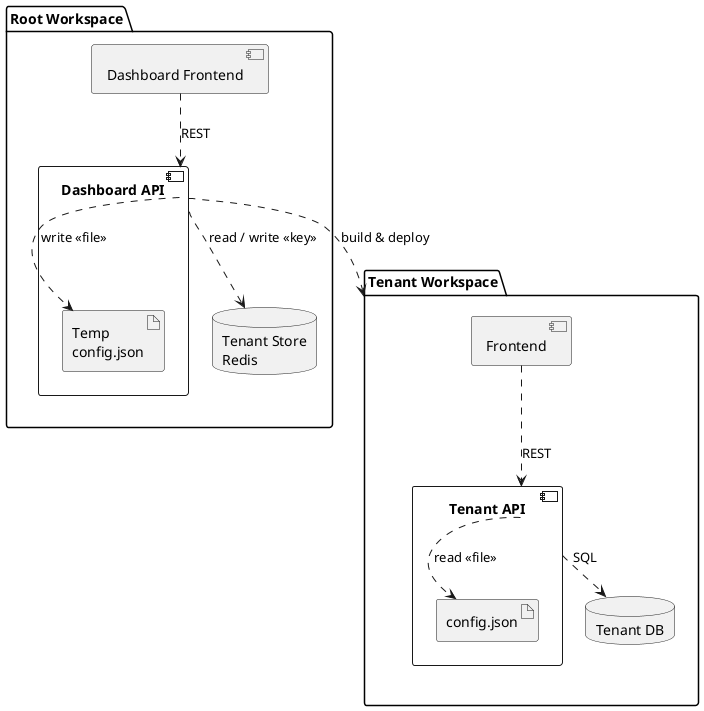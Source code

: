 @startuml Workspace Architecture
skinparam componentStyle uml2

' ========== TENANT WORKSPACE ==========
package "Tenant Workspace" {
  [Frontend] as FE
  component "Tenant API" as TAPI {
      artifact "config.json" as CFG
  }
  database "Tenant DB" as TDB

  FE   ..> TAPI : «REST»
  TAPI ..> CFG  : read «file»
  TAPI ..> TDB  : «SQL»
}

' ========== ROOT WORKSPACE ============
package "Root Workspace" {
  [Dashboard Frontend] as DF
  component "Dashboard API" as DAPI {
      artifact "Temp\nconfig.json" as TMP
  }
  database "Tenant Store\nRedis" as REDIS

  DF   ..> DAPI : «REST»
  DAPI ..> TMP  : write «file»
  DAPI ..> REDIS: read / write «key»
}

' ========== CROSS-WORKSPACE ============
DAPI ..> "Tenant Workspace" : «build & deploy»
@enduml